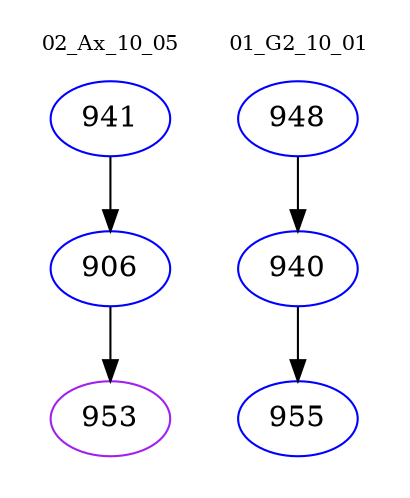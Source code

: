 digraph{
subgraph cluster_0 {
color = white
label = "02_Ax_10_05";
fontsize=10;
T0_941 [label="941", color="blue"]
T0_941 -> T0_906 [color="black"]
T0_906 [label="906", color="blue"]
T0_906 -> T0_953 [color="black"]
T0_953 [label="953", color="purple"]
}
subgraph cluster_1 {
color = white
label = "01_G2_10_01";
fontsize=10;
T1_948 [label="948", color="blue"]
T1_948 -> T1_940 [color="black"]
T1_940 [label="940", color="blue"]
T1_940 -> T1_955 [color="black"]
T1_955 [label="955", color="blue"]
}
}
